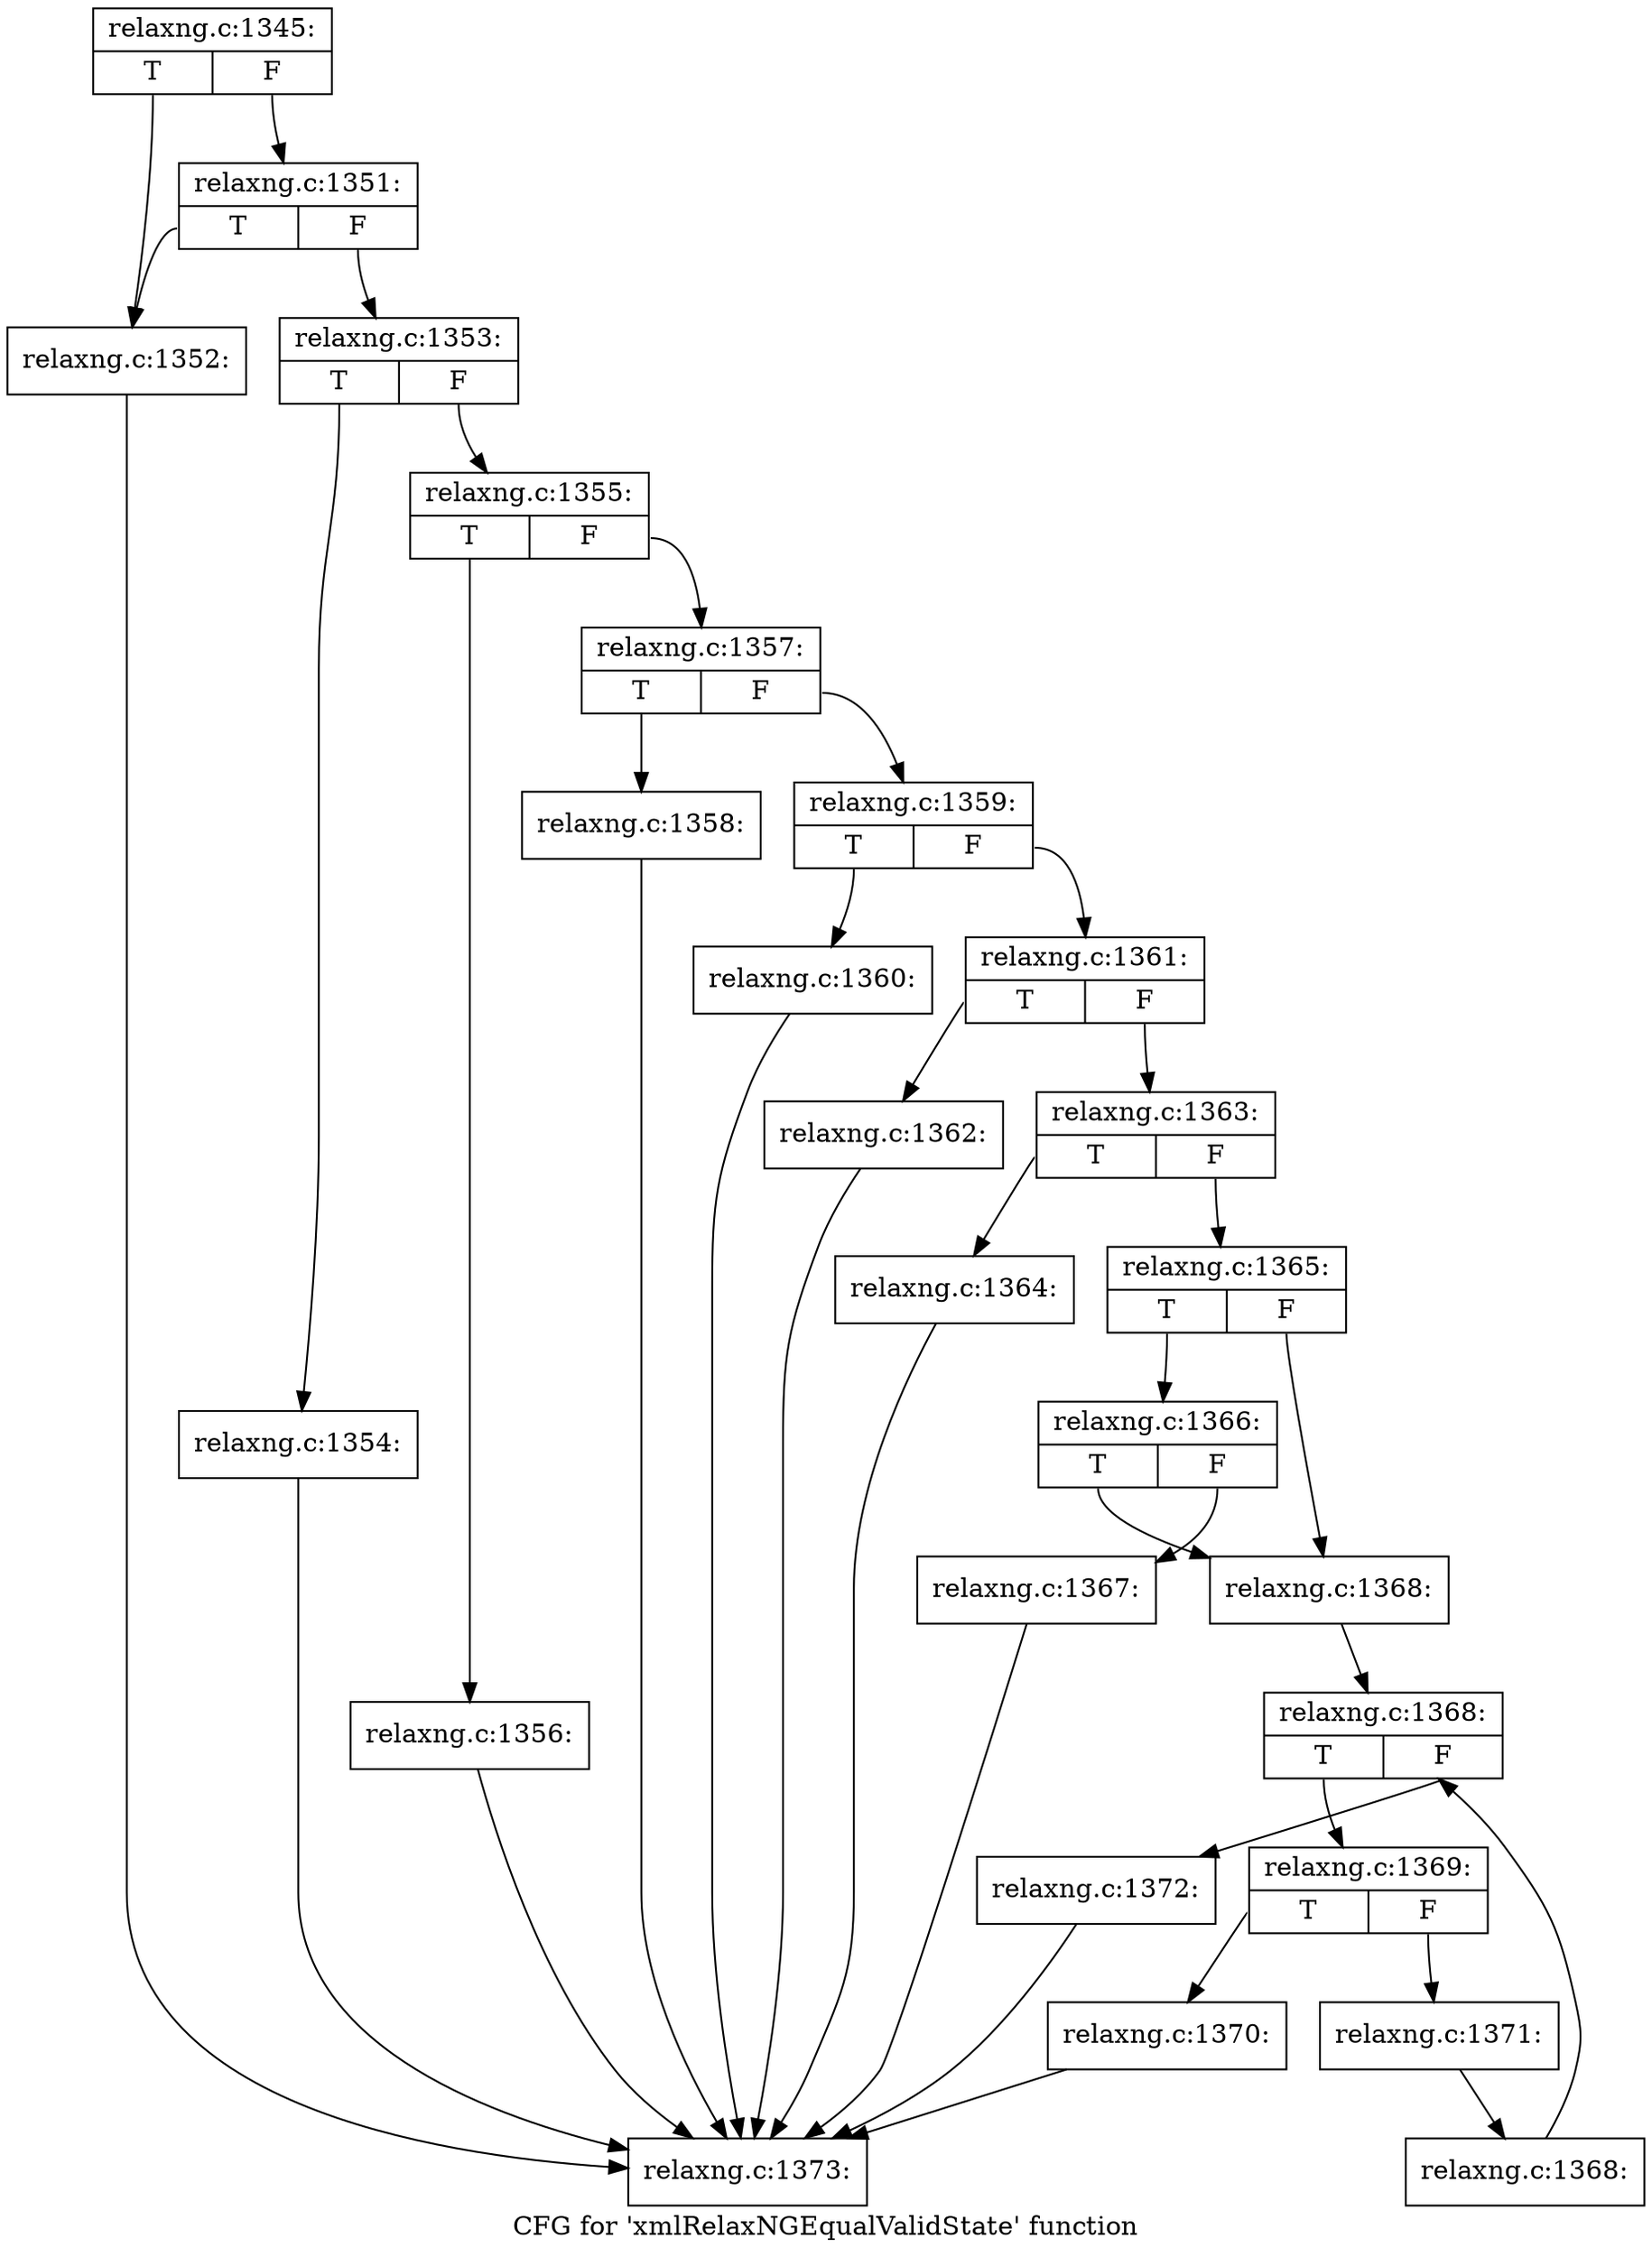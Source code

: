 digraph "CFG for 'xmlRelaxNGEqualValidState' function" {
	label="CFG for 'xmlRelaxNGEqualValidState' function";

	Node0x403b690 [shape=record,label="{relaxng.c:1345:|{<s0>T|<s1>F}}"];
	Node0x403b690:s0 -> Node0x403d730;
	Node0x403b690:s1 -> Node0x403d7d0;
	Node0x403d7d0 [shape=record,label="{relaxng.c:1351:|{<s0>T|<s1>F}}"];
	Node0x403d7d0:s0 -> Node0x403d730;
	Node0x403d7d0:s1 -> Node0x403d780;
	Node0x403d730 [shape=record,label="{relaxng.c:1352:}"];
	Node0x403d730 -> Node0x4036e70;
	Node0x403d780 [shape=record,label="{relaxng.c:1353:|{<s0>T|<s1>F}}"];
	Node0x403d780:s0 -> Node0x403dec0;
	Node0x403d780:s1 -> Node0x403df10;
	Node0x403dec0 [shape=record,label="{relaxng.c:1354:}"];
	Node0x403dec0 -> Node0x4036e70;
	Node0x403df10 [shape=record,label="{relaxng.c:1355:|{<s0>T|<s1>F}}"];
	Node0x403df10:s0 -> Node0x403e400;
	Node0x403df10:s1 -> Node0x403e450;
	Node0x403e400 [shape=record,label="{relaxng.c:1356:}"];
	Node0x403e400 -> Node0x4036e70;
	Node0x403e450 [shape=record,label="{relaxng.c:1357:|{<s0>T|<s1>F}}"];
	Node0x403e450:s0 -> Node0x403eba0;
	Node0x403e450:s1 -> Node0x403ebf0;
	Node0x403eba0 [shape=record,label="{relaxng.c:1358:}"];
	Node0x403eba0 -> Node0x4036e70;
	Node0x403ebf0 [shape=record,label="{relaxng.c:1359:|{<s0>T|<s1>F}}"];
	Node0x403ebf0:s0 -> Node0x403f340;
	Node0x403ebf0:s1 -> Node0x403f390;
	Node0x403f340 [shape=record,label="{relaxng.c:1360:}"];
	Node0x403f340 -> Node0x4036e70;
	Node0x403f390 [shape=record,label="{relaxng.c:1361:|{<s0>T|<s1>F}}"];
	Node0x403f390:s0 -> Node0x403fae0;
	Node0x403f390:s1 -> Node0x403fb30;
	Node0x403fae0 [shape=record,label="{relaxng.c:1362:}"];
	Node0x403fae0 -> Node0x4036e70;
	Node0x403fb30 [shape=record,label="{relaxng.c:1363:|{<s0>T|<s1>F}}"];
	Node0x403fb30:s0 -> Node0x4040280;
	Node0x403fb30:s1 -> Node0x40402d0;
	Node0x4040280 [shape=record,label="{relaxng.c:1364:}"];
	Node0x4040280 -> Node0x4036e70;
	Node0x40402d0 [shape=record,label="{relaxng.c:1365:|{<s0>T|<s1>F}}"];
	Node0x40402d0:s0 -> Node0x4040ac0;
	Node0x40402d0:s1 -> Node0x4040a70;
	Node0x4040ac0 [shape=record,label="{relaxng.c:1366:|{<s0>T|<s1>F}}"];
	Node0x4040ac0:s0 -> Node0x4040a70;
	Node0x4040ac0:s1 -> Node0x4040a20;
	Node0x4040a20 [shape=record,label="{relaxng.c:1367:}"];
	Node0x4040a20 -> Node0x4036e70;
	Node0x4040a70 [shape=record,label="{relaxng.c:1368:}"];
	Node0x4040a70 -> Node0x4041900;
	Node0x4041900 [shape=record,label="{relaxng.c:1368:|{<s0>T|<s1>F}}"];
	Node0x4041900:s0 -> Node0x4041be0;
	Node0x4041900:s1 -> Node0x4041760;
	Node0x4041be0 [shape=record,label="{relaxng.c:1369:|{<s0>T|<s1>F}}"];
	Node0x4041be0:s0 -> Node0x40420b0;
	Node0x4041be0:s1 -> Node0x4042100;
	Node0x40420b0 [shape=record,label="{relaxng.c:1370:}"];
	Node0x40420b0 -> Node0x4036e70;
	Node0x4042100 [shape=record,label="{relaxng.c:1371:}"];
	Node0x4042100 -> Node0x4041b50;
	Node0x4041b50 [shape=record,label="{relaxng.c:1368:}"];
	Node0x4041b50 -> Node0x4041900;
	Node0x4041760 [shape=record,label="{relaxng.c:1372:}"];
	Node0x4041760 -> Node0x4036e70;
	Node0x4036e70 [shape=record,label="{relaxng.c:1373:}"];
}
